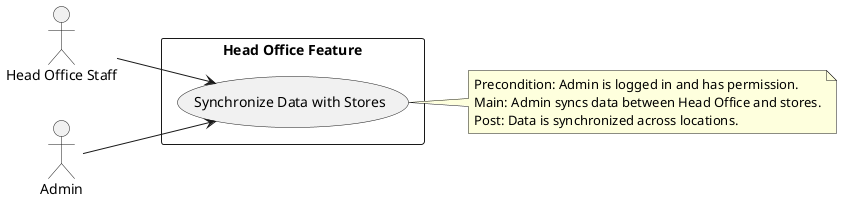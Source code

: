 @startuml
left to right direction

actor "Head Office Staff" as HOStaff
actor "Admin" as Admin

rectangle "Head Office Feature" as System {
    usecase "Synchronize Data with Stores" as UC_SyncData
}

HOStaff --> UC_SyncData
Admin --> UC_SyncData

note right of UC_SyncData
    Precondition: Admin is logged in and has permission.
    Main: Admin syncs data between Head Office and stores.
    Post: Data is synchronized across locations.
end note

@enduml
